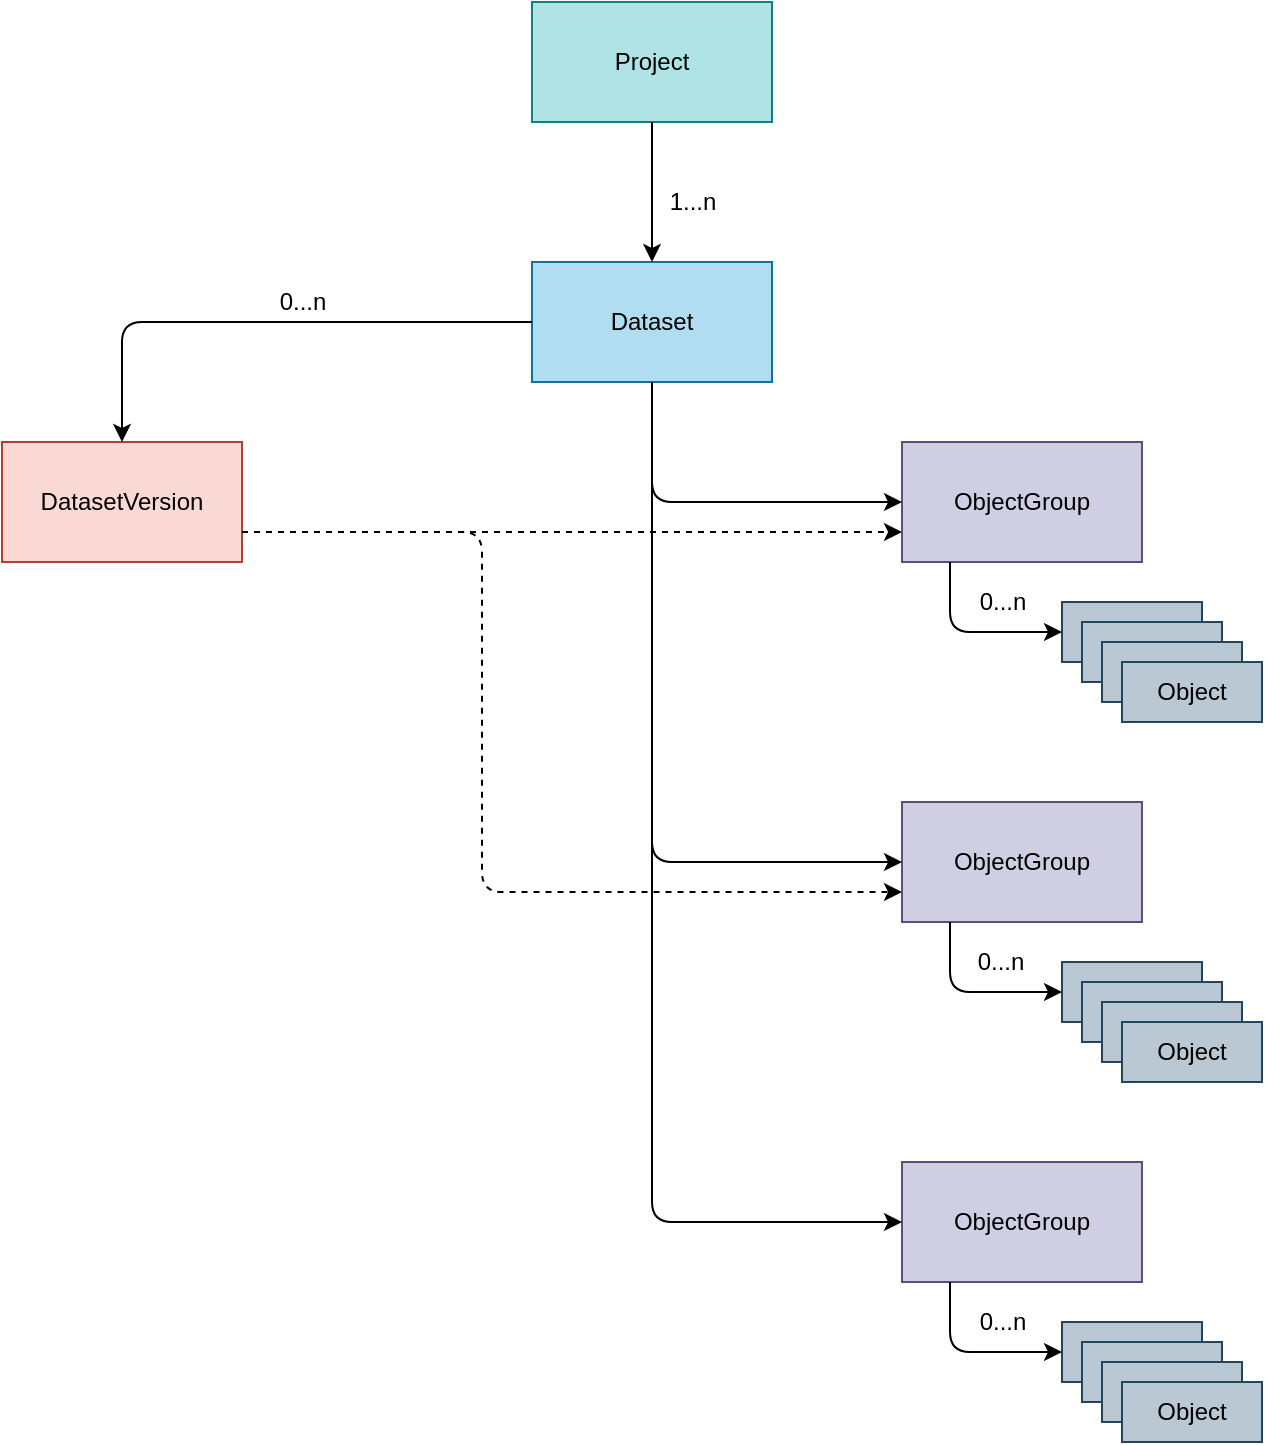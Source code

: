 <mxfile>
    <diagram id="1B6RSSQSEMTSQ4aQM7c8" name="Page-1">
        <mxGraphModel dx="1568" dy="772" grid="1" gridSize="10" guides="1" tooltips="1" connect="1" arrows="1" fold="1" page="1" pageScale="1" pageWidth="827" pageHeight="1169" math="0" shadow="0">
            <root>
                <mxCell id="0"/>
                <mxCell id="1" parent="0"/>
                <mxCell id="3" value="Dataset" style="rounded=0;whiteSpace=wrap;html=1;fillColor=#b1ddf0;strokeColor=#10739e;" parent="1" vertex="1">
                    <mxGeometry x="365" y="200" width="120" height="60" as="geometry"/>
                </mxCell>
                <mxCell id="4" value="Project" style="rounded=0;whiteSpace=wrap;html=1;fillColor=#b0e3e6;strokeColor=#0e8088;" parent="1" vertex="1">
                    <mxGeometry x="365" y="70" width="120" height="60" as="geometry"/>
                </mxCell>
                <mxCell id="5" value="" style="endArrow=classic;html=1;exitX=0.5;exitY=1;exitDx=0;exitDy=0;entryX=0.5;entryY=0;entryDx=0;entryDy=0;" parent="1" source="4" target="3" edge="1">
                    <mxGeometry width="50" height="50" relative="1" as="geometry">
                        <mxPoint x="490" y="430" as="sourcePoint"/>
                        <mxPoint x="540" y="380" as="targetPoint"/>
                    </mxGeometry>
                </mxCell>
                <mxCell id="7" value="ObjectGroup" style="rounded=0;whiteSpace=wrap;html=1;fillColor=#d0cee2;strokeColor=#56517e;" parent="1" vertex="1">
                    <mxGeometry x="550" y="290" width="120" height="60" as="geometry"/>
                </mxCell>
                <mxCell id="8" value="ObjectGroup" style="rounded=0;whiteSpace=wrap;html=1;fillColor=#d0cee2;strokeColor=#56517e;" parent="1" vertex="1">
                    <mxGeometry x="550" y="470" width="120" height="60" as="geometry"/>
                </mxCell>
                <mxCell id="9" value="ObjectGroup" style="rounded=0;whiteSpace=wrap;html=1;fillColor=#d0cee2;strokeColor=#56517e;" parent="1" vertex="1">
                    <mxGeometry x="550" y="650" width="120" height="60" as="geometry"/>
                </mxCell>
                <mxCell id="10" value="Object" style="rounded=0;whiteSpace=wrap;html=1;fillColor=#bac8d3;strokeColor=#23445d;" parent="1" vertex="1">
                    <mxGeometry x="630" y="370" width="70" height="30" as="geometry"/>
                </mxCell>
                <mxCell id="11" value="Object" style="rounded=0;whiteSpace=wrap;html=1;fillColor=#bac8d3;strokeColor=#23445d;" parent="1" vertex="1">
                    <mxGeometry x="640" y="380" width="70" height="30" as="geometry"/>
                </mxCell>
                <mxCell id="12" value="Object" style="rounded=0;whiteSpace=wrap;html=1;fillColor=#bac8d3;strokeColor=#23445d;" parent="1" vertex="1">
                    <mxGeometry x="650" y="390" width="70" height="30" as="geometry"/>
                </mxCell>
                <mxCell id="13" value="Object" style="rounded=0;whiteSpace=wrap;html=1;fillColor=#bac8d3;strokeColor=#23445d;" parent="1" vertex="1">
                    <mxGeometry x="660" y="400" width="70" height="30" as="geometry"/>
                </mxCell>
                <mxCell id="14" value="" style="endArrow=classic;html=1;exitX=0.2;exitY=1;exitDx=0;exitDy=0;exitPerimeter=0;entryX=0;entryY=0.5;entryDx=0;entryDy=0;" parent="1" source="7" target="10" edge="1">
                    <mxGeometry width="50" height="50" relative="1" as="geometry">
                        <mxPoint x="490" y="430" as="sourcePoint"/>
                        <mxPoint x="540" y="380" as="targetPoint"/>
                        <Array as="points">
                            <mxPoint x="574" y="385"/>
                        </Array>
                    </mxGeometry>
                </mxCell>
                <mxCell id="15" value="0...n" style="text;html=1;align=center;verticalAlign=middle;resizable=0;points=[];autosize=1;strokeColor=none;" parent="1" vertex="1">
                    <mxGeometry x="580" y="360" width="40" height="20" as="geometry"/>
                </mxCell>
                <mxCell id="34" value="Object" style="rounded=0;whiteSpace=wrap;html=1;fillColor=#bac8d3;strokeColor=#23445d;" parent="1" vertex="1">
                    <mxGeometry x="630" y="550" width="70" height="30" as="geometry"/>
                </mxCell>
                <mxCell id="35" value="Object" style="rounded=0;whiteSpace=wrap;html=1;fillColor=#bac8d3;strokeColor=#23445d;" parent="1" vertex="1">
                    <mxGeometry x="640" y="560" width="70" height="30" as="geometry"/>
                </mxCell>
                <mxCell id="36" value="Object" style="rounded=0;whiteSpace=wrap;html=1;fillColor=#bac8d3;strokeColor=#23445d;" parent="1" vertex="1">
                    <mxGeometry x="650" y="570" width="70" height="30" as="geometry"/>
                </mxCell>
                <mxCell id="37" value="Object" style="rounded=0;whiteSpace=wrap;html=1;fillColor=#bac8d3;strokeColor=#23445d;" parent="1" vertex="1">
                    <mxGeometry x="660" y="580" width="70" height="30" as="geometry"/>
                </mxCell>
                <mxCell id="38" value="" style="endArrow=classic;html=1;exitX=0.2;exitY=1;exitDx=0;exitDy=0;exitPerimeter=0;entryX=0;entryY=0.5;entryDx=0;entryDy=0;" parent="1" target="34" edge="1">
                    <mxGeometry width="50" height="50" relative="1" as="geometry">
                        <mxPoint x="574" y="530" as="sourcePoint"/>
                        <mxPoint x="540" y="560" as="targetPoint"/>
                        <Array as="points">
                            <mxPoint x="574" y="565"/>
                        </Array>
                    </mxGeometry>
                </mxCell>
                <mxCell id="39" value="0...n" style="text;html=1;align=center;verticalAlign=middle;resizable=0;points=[];autosize=1;" parent="1" vertex="1">
                    <mxGeometry x="579" y="540" width="40" height="20" as="geometry"/>
                </mxCell>
                <mxCell id="40" value="Object" style="rounded=0;whiteSpace=wrap;html=1;fillColor=#bac8d3;strokeColor=#23445d;" parent="1" vertex="1">
                    <mxGeometry x="630" y="730" width="70" height="30" as="geometry"/>
                </mxCell>
                <mxCell id="41" value="Object" style="rounded=0;whiteSpace=wrap;html=1;fillColor=#bac8d3;strokeColor=#23445d;" parent="1" vertex="1">
                    <mxGeometry x="640" y="740" width="70" height="30" as="geometry"/>
                </mxCell>
                <mxCell id="42" value="Object" style="rounded=0;whiteSpace=wrap;html=1;fillColor=#bac8d3;strokeColor=#23445d;" parent="1" vertex="1">
                    <mxGeometry x="650" y="750" width="70" height="30" as="geometry"/>
                </mxCell>
                <mxCell id="43" value="Object" style="rounded=0;whiteSpace=wrap;html=1;fillColor=#bac8d3;strokeColor=#23445d;" parent="1" vertex="1">
                    <mxGeometry x="660" y="760" width="70" height="30" as="geometry"/>
                </mxCell>
                <mxCell id="44" value="" style="endArrow=classic;html=1;exitX=0.2;exitY=1;exitDx=0;exitDy=0;exitPerimeter=0;entryX=0;entryY=0.5;entryDx=0;entryDy=0;" parent="1" target="40" edge="1">
                    <mxGeometry width="50" height="50" relative="1" as="geometry">
                        <mxPoint x="574" y="710" as="sourcePoint"/>
                        <mxPoint x="540" y="740" as="targetPoint"/>
                        <Array as="points">
                            <mxPoint x="574" y="745"/>
                        </Array>
                    </mxGeometry>
                </mxCell>
                <mxCell id="45" value="0...n" style="text;html=1;align=center;verticalAlign=middle;resizable=0;points=[];autosize=1;strokeColor=none;" parent="1" vertex="1">
                    <mxGeometry x="580" y="720" width="40" height="20" as="geometry"/>
                </mxCell>
                <mxCell id="46" value="" style="endArrow=classic;html=1;exitX=0.5;exitY=1;exitDx=0;exitDy=0;entryX=0;entryY=0.5;entryDx=0;entryDy=0;" parent="1" source="3" target="7" edge="1">
                    <mxGeometry width="50" height="50" relative="1" as="geometry">
                        <mxPoint x="420" y="270" as="sourcePoint"/>
                        <mxPoint x="540" y="390" as="targetPoint"/>
                        <Array as="points">
                            <mxPoint x="425" y="320"/>
                        </Array>
                    </mxGeometry>
                </mxCell>
                <mxCell id="48" value="" style="endArrow=classic;html=1;exitX=0.5;exitY=1;exitDx=0;exitDy=0;entryX=0;entryY=0.5;entryDx=0;entryDy=0;" parent="1" source="3" target="8" edge="1">
                    <mxGeometry width="50" height="50" relative="1" as="geometry">
                        <mxPoint x="490" y="440" as="sourcePoint"/>
                        <mxPoint x="540" y="390" as="targetPoint"/>
                        <Array as="points">
                            <mxPoint x="425" y="500"/>
                        </Array>
                    </mxGeometry>
                </mxCell>
                <mxCell id="49" value="" style="endArrow=classic;html=1;exitX=0.5;exitY=1;exitDx=0;exitDy=0;entryX=0;entryY=0.5;entryDx=0;entryDy=0;" parent="1" source="3" target="9" edge="1">
                    <mxGeometry width="50" height="50" relative="1" as="geometry">
                        <mxPoint x="490" y="440" as="sourcePoint"/>
                        <mxPoint x="540" y="390" as="targetPoint"/>
                        <Array as="points">
                            <mxPoint x="425" y="680"/>
                        </Array>
                    </mxGeometry>
                </mxCell>
                <mxCell id="50" value="1...n" style="text;html=1;align=center;verticalAlign=middle;resizable=0;points=[];autosize=1;strokeColor=none;" parent="1" vertex="1">
                    <mxGeometry x="425" y="160" width="40" height="20" as="geometry"/>
                </mxCell>
                <mxCell id="51" value="DatasetVersion" style="rounded=0;whiteSpace=wrap;html=1;fillColor=#fad9d5;strokeColor=#ae4132;" parent="1" vertex="1">
                    <mxGeometry x="100" y="290" width="120" height="60" as="geometry"/>
                </mxCell>
                <mxCell id="52" value="" style="endArrow=classic;html=1;exitX=0;exitY=0.5;exitDx=0;exitDy=0;entryX=0.5;entryY=0;entryDx=0;entryDy=0;" parent="1" source="3" target="51" edge="1">
                    <mxGeometry width="50" height="50" relative="1" as="geometry">
                        <mxPoint x="280" y="230" as="sourcePoint"/>
                        <mxPoint x="330" y="180" as="targetPoint"/>
                        <Array as="points">
                            <mxPoint x="160" y="230"/>
                        </Array>
                    </mxGeometry>
                </mxCell>
                <mxCell id="53" value="" style="endArrow=classic;html=1;dashed=1;exitX=1;exitY=0.75;exitDx=0;exitDy=0;entryX=0;entryY=0.75;entryDx=0;entryDy=0;" parent="1" source="51" target="7" edge="1">
                    <mxGeometry width="50" height="50" relative="1" as="geometry">
                        <mxPoint x="490" y="440" as="sourcePoint"/>
                        <mxPoint x="540" y="390" as="targetPoint"/>
                    </mxGeometry>
                </mxCell>
                <mxCell id="54" value="" style="endArrow=classic;html=1;dashed=1;exitX=1;exitY=0.75;exitDx=0;exitDy=0;entryX=0;entryY=0.75;entryDx=0;entryDy=0;" parent="1" source="51" target="8" edge="1">
                    <mxGeometry width="50" height="50" relative="1" as="geometry">
                        <mxPoint x="490" y="440" as="sourcePoint"/>
                        <mxPoint x="540" y="390" as="targetPoint"/>
                        <Array as="points">
                            <mxPoint x="340" y="335"/>
                            <mxPoint x="340" y="515"/>
                        </Array>
                    </mxGeometry>
                </mxCell>
                <mxCell id="56" value="0...n" style="text;html=1;align=center;verticalAlign=middle;resizable=0;points=[];autosize=1;strokeColor=none;" parent="1" vertex="1">
                    <mxGeometry x="230" y="210" width="40" height="20" as="geometry"/>
                </mxCell>
            </root>
        </mxGraphModel>
    </diagram>
</mxfile>
